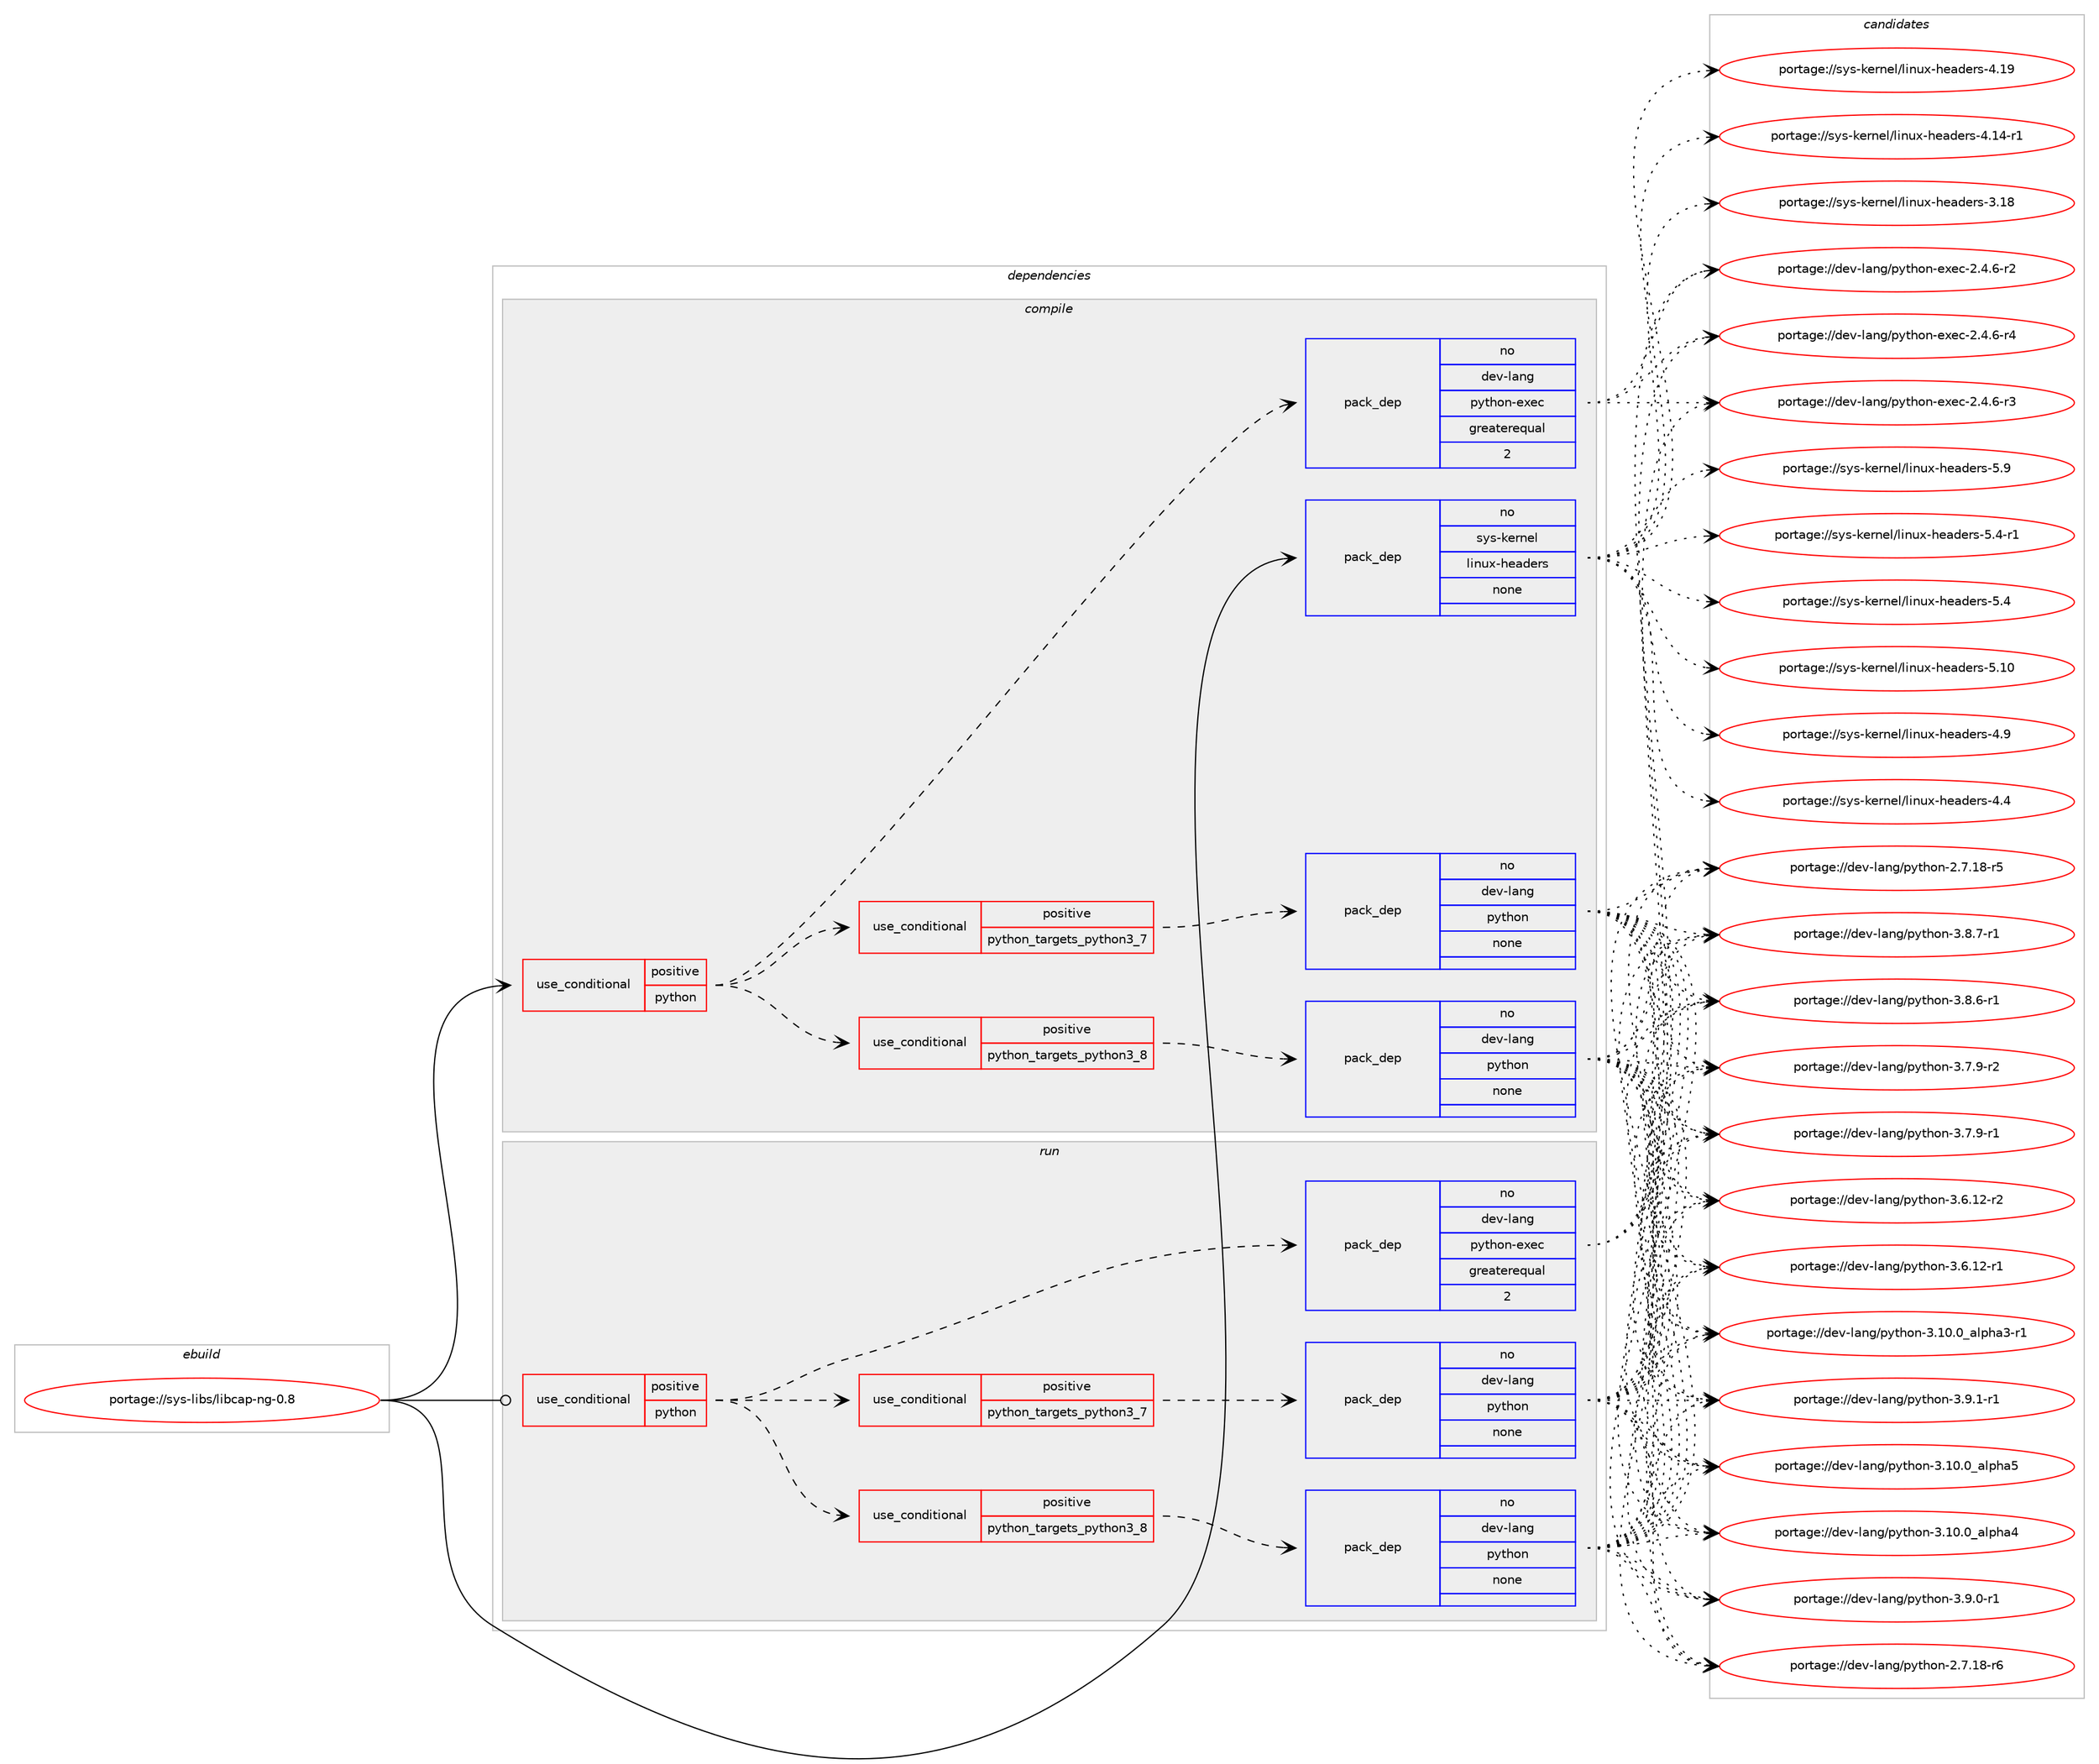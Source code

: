 digraph prolog {

# *************
# Graph options
# *************

newrank=true;
concentrate=true;
compound=true;
graph [rankdir=LR,fontname=Helvetica,fontsize=10,ranksep=1.5];#, ranksep=2.5, nodesep=0.2];
edge  [arrowhead=vee];
node  [fontname=Helvetica,fontsize=10];

# **********
# The ebuild
# **********

subgraph cluster_leftcol {
color=gray;
rank=same;
label=<<i>ebuild</i>>;
id [label="portage://sys-libs/libcap-ng-0.8", color=red, width=4, href="../sys-libs/libcap-ng-0.8.svg"];
}

# ****************
# The dependencies
# ****************

subgraph cluster_midcol {
color=gray;
label=<<i>dependencies</i>>;
subgraph cluster_compile {
fillcolor="#eeeeee";
style=filled;
label=<<i>compile</i>>;
subgraph cond1481 {
dependency6045 [label=<<TABLE BORDER="0" CELLBORDER="1" CELLSPACING="0" CELLPADDING="4"><TR><TD ROWSPAN="3" CELLPADDING="10">use_conditional</TD></TR><TR><TD>positive</TD></TR><TR><TD>python</TD></TR></TABLE>>, shape=none, color=red];
subgraph cond1482 {
dependency6046 [label=<<TABLE BORDER="0" CELLBORDER="1" CELLSPACING="0" CELLPADDING="4"><TR><TD ROWSPAN="3" CELLPADDING="10">use_conditional</TD></TR><TR><TD>positive</TD></TR><TR><TD>python_targets_python3_7</TD></TR></TABLE>>, shape=none, color=red];
subgraph pack4477 {
dependency6047 [label=<<TABLE BORDER="0" CELLBORDER="1" CELLSPACING="0" CELLPADDING="4" WIDTH="220"><TR><TD ROWSPAN="6" CELLPADDING="30">pack_dep</TD></TR><TR><TD WIDTH="110">no</TD></TR><TR><TD>dev-lang</TD></TR><TR><TD>python</TD></TR><TR><TD>none</TD></TR><TR><TD></TD></TR></TABLE>>, shape=none, color=blue];
}
dependency6046:e -> dependency6047:w [weight=20,style="dashed",arrowhead="vee"];
}
dependency6045:e -> dependency6046:w [weight=20,style="dashed",arrowhead="vee"];
subgraph cond1483 {
dependency6048 [label=<<TABLE BORDER="0" CELLBORDER="1" CELLSPACING="0" CELLPADDING="4"><TR><TD ROWSPAN="3" CELLPADDING="10">use_conditional</TD></TR><TR><TD>positive</TD></TR><TR><TD>python_targets_python3_8</TD></TR></TABLE>>, shape=none, color=red];
subgraph pack4478 {
dependency6049 [label=<<TABLE BORDER="0" CELLBORDER="1" CELLSPACING="0" CELLPADDING="4" WIDTH="220"><TR><TD ROWSPAN="6" CELLPADDING="30">pack_dep</TD></TR><TR><TD WIDTH="110">no</TD></TR><TR><TD>dev-lang</TD></TR><TR><TD>python</TD></TR><TR><TD>none</TD></TR><TR><TD></TD></TR></TABLE>>, shape=none, color=blue];
}
dependency6048:e -> dependency6049:w [weight=20,style="dashed",arrowhead="vee"];
}
dependency6045:e -> dependency6048:w [weight=20,style="dashed",arrowhead="vee"];
subgraph pack4479 {
dependency6050 [label=<<TABLE BORDER="0" CELLBORDER="1" CELLSPACING="0" CELLPADDING="4" WIDTH="220"><TR><TD ROWSPAN="6" CELLPADDING="30">pack_dep</TD></TR><TR><TD WIDTH="110">no</TD></TR><TR><TD>dev-lang</TD></TR><TR><TD>python-exec</TD></TR><TR><TD>greaterequal</TD></TR><TR><TD>2</TD></TR></TABLE>>, shape=none, color=blue];
}
dependency6045:e -> dependency6050:w [weight=20,style="dashed",arrowhead="vee"];
}
id:e -> dependency6045:w [weight=20,style="solid",arrowhead="vee"];
subgraph pack4480 {
dependency6051 [label=<<TABLE BORDER="0" CELLBORDER="1" CELLSPACING="0" CELLPADDING="4" WIDTH="220"><TR><TD ROWSPAN="6" CELLPADDING="30">pack_dep</TD></TR><TR><TD WIDTH="110">no</TD></TR><TR><TD>sys-kernel</TD></TR><TR><TD>linux-headers</TD></TR><TR><TD>none</TD></TR><TR><TD></TD></TR></TABLE>>, shape=none, color=blue];
}
id:e -> dependency6051:w [weight=20,style="solid",arrowhead="vee"];
}
subgraph cluster_compileandrun {
fillcolor="#eeeeee";
style=filled;
label=<<i>compile and run</i>>;
}
subgraph cluster_run {
fillcolor="#eeeeee";
style=filled;
label=<<i>run</i>>;
subgraph cond1484 {
dependency6052 [label=<<TABLE BORDER="0" CELLBORDER="1" CELLSPACING="0" CELLPADDING="4"><TR><TD ROWSPAN="3" CELLPADDING="10">use_conditional</TD></TR><TR><TD>positive</TD></TR><TR><TD>python</TD></TR></TABLE>>, shape=none, color=red];
subgraph cond1485 {
dependency6053 [label=<<TABLE BORDER="0" CELLBORDER="1" CELLSPACING="0" CELLPADDING="4"><TR><TD ROWSPAN="3" CELLPADDING="10">use_conditional</TD></TR><TR><TD>positive</TD></TR><TR><TD>python_targets_python3_7</TD></TR></TABLE>>, shape=none, color=red];
subgraph pack4481 {
dependency6054 [label=<<TABLE BORDER="0" CELLBORDER="1" CELLSPACING="0" CELLPADDING="4" WIDTH="220"><TR><TD ROWSPAN="6" CELLPADDING="30">pack_dep</TD></TR><TR><TD WIDTH="110">no</TD></TR><TR><TD>dev-lang</TD></TR><TR><TD>python</TD></TR><TR><TD>none</TD></TR><TR><TD></TD></TR></TABLE>>, shape=none, color=blue];
}
dependency6053:e -> dependency6054:w [weight=20,style="dashed",arrowhead="vee"];
}
dependency6052:e -> dependency6053:w [weight=20,style="dashed",arrowhead="vee"];
subgraph cond1486 {
dependency6055 [label=<<TABLE BORDER="0" CELLBORDER="1" CELLSPACING="0" CELLPADDING="4"><TR><TD ROWSPAN="3" CELLPADDING="10">use_conditional</TD></TR><TR><TD>positive</TD></TR><TR><TD>python_targets_python3_8</TD></TR></TABLE>>, shape=none, color=red];
subgraph pack4482 {
dependency6056 [label=<<TABLE BORDER="0" CELLBORDER="1" CELLSPACING="0" CELLPADDING="4" WIDTH="220"><TR><TD ROWSPAN="6" CELLPADDING="30">pack_dep</TD></TR><TR><TD WIDTH="110">no</TD></TR><TR><TD>dev-lang</TD></TR><TR><TD>python</TD></TR><TR><TD>none</TD></TR><TR><TD></TD></TR></TABLE>>, shape=none, color=blue];
}
dependency6055:e -> dependency6056:w [weight=20,style="dashed",arrowhead="vee"];
}
dependency6052:e -> dependency6055:w [weight=20,style="dashed",arrowhead="vee"];
subgraph pack4483 {
dependency6057 [label=<<TABLE BORDER="0" CELLBORDER="1" CELLSPACING="0" CELLPADDING="4" WIDTH="220"><TR><TD ROWSPAN="6" CELLPADDING="30">pack_dep</TD></TR><TR><TD WIDTH="110">no</TD></TR><TR><TD>dev-lang</TD></TR><TR><TD>python-exec</TD></TR><TR><TD>greaterequal</TD></TR><TR><TD>2</TD></TR></TABLE>>, shape=none, color=blue];
}
dependency6052:e -> dependency6057:w [weight=20,style="dashed",arrowhead="vee"];
}
id:e -> dependency6052:w [weight=20,style="solid",arrowhead="odot"];
}
}

# **************
# The candidates
# **************

subgraph cluster_choices {
rank=same;
color=gray;
label=<<i>candidates</i>>;

subgraph choice4477 {
color=black;
nodesep=1;
choice1001011184510897110103471121211161041111104551465746494511449 [label="portage://dev-lang/python-3.9.1-r1", color=red, width=4,href="../dev-lang/python-3.9.1-r1.svg"];
choice1001011184510897110103471121211161041111104551465746484511449 [label="portage://dev-lang/python-3.9.0-r1", color=red, width=4,href="../dev-lang/python-3.9.0-r1.svg"];
choice1001011184510897110103471121211161041111104551465646554511449 [label="portage://dev-lang/python-3.8.7-r1", color=red, width=4,href="../dev-lang/python-3.8.7-r1.svg"];
choice1001011184510897110103471121211161041111104551465646544511449 [label="portage://dev-lang/python-3.8.6-r1", color=red, width=4,href="../dev-lang/python-3.8.6-r1.svg"];
choice1001011184510897110103471121211161041111104551465546574511450 [label="portage://dev-lang/python-3.7.9-r2", color=red, width=4,href="../dev-lang/python-3.7.9-r2.svg"];
choice1001011184510897110103471121211161041111104551465546574511449 [label="portage://dev-lang/python-3.7.9-r1", color=red, width=4,href="../dev-lang/python-3.7.9-r1.svg"];
choice100101118451089711010347112121116104111110455146544649504511450 [label="portage://dev-lang/python-3.6.12-r2", color=red, width=4,href="../dev-lang/python-3.6.12-r2.svg"];
choice100101118451089711010347112121116104111110455146544649504511449 [label="portage://dev-lang/python-3.6.12-r1", color=red, width=4,href="../dev-lang/python-3.6.12-r1.svg"];
choice1001011184510897110103471121211161041111104551464948464895971081121049753 [label="portage://dev-lang/python-3.10.0_alpha5", color=red, width=4,href="../dev-lang/python-3.10.0_alpha5.svg"];
choice1001011184510897110103471121211161041111104551464948464895971081121049752 [label="portage://dev-lang/python-3.10.0_alpha4", color=red, width=4,href="../dev-lang/python-3.10.0_alpha4.svg"];
choice10010111845108971101034711212111610411111045514649484648959710811210497514511449 [label="portage://dev-lang/python-3.10.0_alpha3-r1", color=red, width=4,href="../dev-lang/python-3.10.0_alpha3-r1.svg"];
choice100101118451089711010347112121116104111110455046554649564511454 [label="portage://dev-lang/python-2.7.18-r6", color=red, width=4,href="../dev-lang/python-2.7.18-r6.svg"];
choice100101118451089711010347112121116104111110455046554649564511453 [label="portage://dev-lang/python-2.7.18-r5", color=red, width=4,href="../dev-lang/python-2.7.18-r5.svg"];
dependency6047:e -> choice1001011184510897110103471121211161041111104551465746494511449:w [style=dotted,weight="100"];
dependency6047:e -> choice1001011184510897110103471121211161041111104551465746484511449:w [style=dotted,weight="100"];
dependency6047:e -> choice1001011184510897110103471121211161041111104551465646554511449:w [style=dotted,weight="100"];
dependency6047:e -> choice1001011184510897110103471121211161041111104551465646544511449:w [style=dotted,weight="100"];
dependency6047:e -> choice1001011184510897110103471121211161041111104551465546574511450:w [style=dotted,weight="100"];
dependency6047:e -> choice1001011184510897110103471121211161041111104551465546574511449:w [style=dotted,weight="100"];
dependency6047:e -> choice100101118451089711010347112121116104111110455146544649504511450:w [style=dotted,weight="100"];
dependency6047:e -> choice100101118451089711010347112121116104111110455146544649504511449:w [style=dotted,weight="100"];
dependency6047:e -> choice1001011184510897110103471121211161041111104551464948464895971081121049753:w [style=dotted,weight="100"];
dependency6047:e -> choice1001011184510897110103471121211161041111104551464948464895971081121049752:w [style=dotted,weight="100"];
dependency6047:e -> choice10010111845108971101034711212111610411111045514649484648959710811210497514511449:w [style=dotted,weight="100"];
dependency6047:e -> choice100101118451089711010347112121116104111110455046554649564511454:w [style=dotted,weight="100"];
dependency6047:e -> choice100101118451089711010347112121116104111110455046554649564511453:w [style=dotted,weight="100"];
}
subgraph choice4478 {
color=black;
nodesep=1;
choice1001011184510897110103471121211161041111104551465746494511449 [label="portage://dev-lang/python-3.9.1-r1", color=red, width=4,href="../dev-lang/python-3.9.1-r1.svg"];
choice1001011184510897110103471121211161041111104551465746484511449 [label="portage://dev-lang/python-3.9.0-r1", color=red, width=4,href="../dev-lang/python-3.9.0-r1.svg"];
choice1001011184510897110103471121211161041111104551465646554511449 [label="portage://dev-lang/python-3.8.7-r1", color=red, width=4,href="../dev-lang/python-3.8.7-r1.svg"];
choice1001011184510897110103471121211161041111104551465646544511449 [label="portage://dev-lang/python-3.8.6-r1", color=red, width=4,href="../dev-lang/python-3.8.6-r1.svg"];
choice1001011184510897110103471121211161041111104551465546574511450 [label="portage://dev-lang/python-3.7.9-r2", color=red, width=4,href="../dev-lang/python-3.7.9-r2.svg"];
choice1001011184510897110103471121211161041111104551465546574511449 [label="portage://dev-lang/python-3.7.9-r1", color=red, width=4,href="../dev-lang/python-3.7.9-r1.svg"];
choice100101118451089711010347112121116104111110455146544649504511450 [label="portage://dev-lang/python-3.6.12-r2", color=red, width=4,href="../dev-lang/python-3.6.12-r2.svg"];
choice100101118451089711010347112121116104111110455146544649504511449 [label="portage://dev-lang/python-3.6.12-r1", color=red, width=4,href="../dev-lang/python-3.6.12-r1.svg"];
choice1001011184510897110103471121211161041111104551464948464895971081121049753 [label="portage://dev-lang/python-3.10.0_alpha5", color=red, width=4,href="../dev-lang/python-3.10.0_alpha5.svg"];
choice1001011184510897110103471121211161041111104551464948464895971081121049752 [label="portage://dev-lang/python-3.10.0_alpha4", color=red, width=4,href="../dev-lang/python-3.10.0_alpha4.svg"];
choice10010111845108971101034711212111610411111045514649484648959710811210497514511449 [label="portage://dev-lang/python-3.10.0_alpha3-r1", color=red, width=4,href="../dev-lang/python-3.10.0_alpha3-r1.svg"];
choice100101118451089711010347112121116104111110455046554649564511454 [label="portage://dev-lang/python-2.7.18-r6", color=red, width=4,href="../dev-lang/python-2.7.18-r6.svg"];
choice100101118451089711010347112121116104111110455046554649564511453 [label="portage://dev-lang/python-2.7.18-r5", color=red, width=4,href="../dev-lang/python-2.7.18-r5.svg"];
dependency6049:e -> choice1001011184510897110103471121211161041111104551465746494511449:w [style=dotted,weight="100"];
dependency6049:e -> choice1001011184510897110103471121211161041111104551465746484511449:w [style=dotted,weight="100"];
dependency6049:e -> choice1001011184510897110103471121211161041111104551465646554511449:w [style=dotted,weight="100"];
dependency6049:e -> choice1001011184510897110103471121211161041111104551465646544511449:w [style=dotted,weight="100"];
dependency6049:e -> choice1001011184510897110103471121211161041111104551465546574511450:w [style=dotted,weight="100"];
dependency6049:e -> choice1001011184510897110103471121211161041111104551465546574511449:w [style=dotted,weight="100"];
dependency6049:e -> choice100101118451089711010347112121116104111110455146544649504511450:w [style=dotted,weight="100"];
dependency6049:e -> choice100101118451089711010347112121116104111110455146544649504511449:w [style=dotted,weight="100"];
dependency6049:e -> choice1001011184510897110103471121211161041111104551464948464895971081121049753:w [style=dotted,weight="100"];
dependency6049:e -> choice1001011184510897110103471121211161041111104551464948464895971081121049752:w [style=dotted,weight="100"];
dependency6049:e -> choice10010111845108971101034711212111610411111045514649484648959710811210497514511449:w [style=dotted,weight="100"];
dependency6049:e -> choice100101118451089711010347112121116104111110455046554649564511454:w [style=dotted,weight="100"];
dependency6049:e -> choice100101118451089711010347112121116104111110455046554649564511453:w [style=dotted,weight="100"];
}
subgraph choice4479 {
color=black;
nodesep=1;
choice10010111845108971101034711212111610411111045101120101994550465246544511452 [label="portage://dev-lang/python-exec-2.4.6-r4", color=red, width=4,href="../dev-lang/python-exec-2.4.6-r4.svg"];
choice10010111845108971101034711212111610411111045101120101994550465246544511451 [label="portage://dev-lang/python-exec-2.4.6-r3", color=red, width=4,href="../dev-lang/python-exec-2.4.6-r3.svg"];
choice10010111845108971101034711212111610411111045101120101994550465246544511450 [label="portage://dev-lang/python-exec-2.4.6-r2", color=red, width=4,href="../dev-lang/python-exec-2.4.6-r2.svg"];
dependency6050:e -> choice10010111845108971101034711212111610411111045101120101994550465246544511452:w [style=dotted,weight="100"];
dependency6050:e -> choice10010111845108971101034711212111610411111045101120101994550465246544511451:w [style=dotted,weight="100"];
dependency6050:e -> choice10010111845108971101034711212111610411111045101120101994550465246544511450:w [style=dotted,weight="100"];
}
subgraph choice4480 {
color=black;
nodesep=1;
choice1151211154510710111411010110847108105110117120451041019710010111411545534657 [label="portage://sys-kernel/linux-headers-5.9", color=red, width=4,href="../sys-kernel/linux-headers-5.9.svg"];
choice11512111545107101114110101108471081051101171204510410197100101114115455346524511449 [label="portage://sys-kernel/linux-headers-5.4-r1", color=red, width=4,href="../sys-kernel/linux-headers-5.4-r1.svg"];
choice1151211154510710111411010110847108105110117120451041019710010111411545534652 [label="portage://sys-kernel/linux-headers-5.4", color=red, width=4,href="../sys-kernel/linux-headers-5.4.svg"];
choice115121115451071011141101011084710810511011712045104101971001011141154553464948 [label="portage://sys-kernel/linux-headers-5.10", color=red, width=4,href="../sys-kernel/linux-headers-5.10.svg"];
choice1151211154510710111411010110847108105110117120451041019710010111411545524657 [label="portage://sys-kernel/linux-headers-4.9", color=red, width=4,href="../sys-kernel/linux-headers-4.9.svg"];
choice1151211154510710111411010110847108105110117120451041019710010111411545524652 [label="portage://sys-kernel/linux-headers-4.4", color=red, width=4,href="../sys-kernel/linux-headers-4.4.svg"];
choice115121115451071011141101011084710810511011712045104101971001011141154552464957 [label="portage://sys-kernel/linux-headers-4.19", color=red, width=4,href="../sys-kernel/linux-headers-4.19.svg"];
choice1151211154510710111411010110847108105110117120451041019710010111411545524649524511449 [label="portage://sys-kernel/linux-headers-4.14-r1", color=red, width=4,href="../sys-kernel/linux-headers-4.14-r1.svg"];
choice115121115451071011141101011084710810511011712045104101971001011141154551464956 [label="portage://sys-kernel/linux-headers-3.18", color=red, width=4,href="../sys-kernel/linux-headers-3.18.svg"];
dependency6051:e -> choice1151211154510710111411010110847108105110117120451041019710010111411545534657:w [style=dotted,weight="100"];
dependency6051:e -> choice11512111545107101114110101108471081051101171204510410197100101114115455346524511449:w [style=dotted,weight="100"];
dependency6051:e -> choice1151211154510710111411010110847108105110117120451041019710010111411545534652:w [style=dotted,weight="100"];
dependency6051:e -> choice115121115451071011141101011084710810511011712045104101971001011141154553464948:w [style=dotted,weight="100"];
dependency6051:e -> choice1151211154510710111411010110847108105110117120451041019710010111411545524657:w [style=dotted,weight="100"];
dependency6051:e -> choice1151211154510710111411010110847108105110117120451041019710010111411545524652:w [style=dotted,weight="100"];
dependency6051:e -> choice115121115451071011141101011084710810511011712045104101971001011141154552464957:w [style=dotted,weight="100"];
dependency6051:e -> choice1151211154510710111411010110847108105110117120451041019710010111411545524649524511449:w [style=dotted,weight="100"];
dependency6051:e -> choice115121115451071011141101011084710810511011712045104101971001011141154551464956:w [style=dotted,weight="100"];
}
subgraph choice4481 {
color=black;
nodesep=1;
choice1001011184510897110103471121211161041111104551465746494511449 [label="portage://dev-lang/python-3.9.1-r1", color=red, width=4,href="../dev-lang/python-3.9.1-r1.svg"];
choice1001011184510897110103471121211161041111104551465746484511449 [label="portage://dev-lang/python-3.9.0-r1", color=red, width=4,href="../dev-lang/python-3.9.0-r1.svg"];
choice1001011184510897110103471121211161041111104551465646554511449 [label="portage://dev-lang/python-3.8.7-r1", color=red, width=4,href="../dev-lang/python-3.8.7-r1.svg"];
choice1001011184510897110103471121211161041111104551465646544511449 [label="portage://dev-lang/python-3.8.6-r1", color=red, width=4,href="../dev-lang/python-3.8.6-r1.svg"];
choice1001011184510897110103471121211161041111104551465546574511450 [label="portage://dev-lang/python-3.7.9-r2", color=red, width=4,href="../dev-lang/python-3.7.9-r2.svg"];
choice1001011184510897110103471121211161041111104551465546574511449 [label="portage://dev-lang/python-3.7.9-r1", color=red, width=4,href="../dev-lang/python-3.7.9-r1.svg"];
choice100101118451089711010347112121116104111110455146544649504511450 [label="portage://dev-lang/python-3.6.12-r2", color=red, width=4,href="../dev-lang/python-3.6.12-r2.svg"];
choice100101118451089711010347112121116104111110455146544649504511449 [label="portage://dev-lang/python-3.6.12-r1", color=red, width=4,href="../dev-lang/python-3.6.12-r1.svg"];
choice1001011184510897110103471121211161041111104551464948464895971081121049753 [label="portage://dev-lang/python-3.10.0_alpha5", color=red, width=4,href="../dev-lang/python-3.10.0_alpha5.svg"];
choice1001011184510897110103471121211161041111104551464948464895971081121049752 [label="portage://dev-lang/python-3.10.0_alpha4", color=red, width=4,href="../dev-lang/python-3.10.0_alpha4.svg"];
choice10010111845108971101034711212111610411111045514649484648959710811210497514511449 [label="portage://dev-lang/python-3.10.0_alpha3-r1", color=red, width=4,href="../dev-lang/python-3.10.0_alpha3-r1.svg"];
choice100101118451089711010347112121116104111110455046554649564511454 [label="portage://dev-lang/python-2.7.18-r6", color=red, width=4,href="../dev-lang/python-2.7.18-r6.svg"];
choice100101118451089711010347112121116104111110455046554649564511453 [label="portage://dev-lang/python-2.7.18-r5", color=red, width=4,href="../dev-lang/python-2.7.18-r5.svg"];
dependency6054:e -> choice1001011184510897110103471121211161041111104551465746494511449:w [style=dotted,weight="100"];
dependency6054:e -> choice1001011184510897110103471121211161041111104551465746484511449:w [style=dotted,weight="100"];
dependency6054:e -> choice1001011184510897110103471121211161041111104551465646554511449:w [style=dotted,weight="100"];
dependency6054:e -> choice1001011184510897110103471121211161041111104551465646544511449:w [style=dotted,weight="100"];
dependency6054:e -> choice1001011184510897110103471121211161041111104551465546574511450:w [style=dotted,weight="100"];
dependency6054:e -> choice1001011184510897110103471121211161041111104551465546574511449:w [style=dotted,weight="100"];
dependency6054:e -> choice100101118451089711010347112121116104111110455146544649504511450:w [style=dotted,weight="100"];
dependency6054:e -> choice100101118451089711010347112121116104111110455146544649504511449:w [style=dotted,weight="100"];
dependency6054:e -> choice1001011184510897110103471121211161041111104551464948464895971081121049753:w [style=dotted,weight="100"];
dependency6054:e -> choice1001011184510897110103471121211161041111104551464948464895971081121049752:w [style=dotted,weight="100"];
dependency6054:e -> choice10010111845108971101034711212111610411111045514649484648959710811210497514511449:w [style=dotted,weight="100"];
dependency6054:e -> choice100101118451089711010347112121116104111110455046554649564511454:w [style=dotted,weight="100"];
dependency6054:e -> choice100101118451089711010347112121116104111110455046554649564511453:w [style=dotted,weight="100"];
}
subgraph choice4482 {
color=black;
nodesep=1;
choice1001011184510897110103471121211161041111104551465746494511449 [label="portage://dev-lang/python-3.9.1-r1", color=red, width=4,href="../dev-lang/python-3.9.1-r1.svg"];
choice1001011184510897110103471121211161041111104551465746484511449 [label="portage://dev-lang/python-3.9.0-r1", color=red, width=4,href="../dev-lang/python-3.9.0-r1.svg"];
choice1001011184510897110103471121211161041111104551465646554511449 [label="portage://dev-lang/python-3.8.7-r1", color=red, width=4,href="../dev-lang/python-3.8.7-r1.svg"];
choice1001011184510897110103471121211161041111104551465646544511449 [label="portage://dev-lang/python-3.8.6-r1", color=red, width=4,href="../dev-lang/python-3.8.6-r1.svg"];
choice1001011184510897110103471121211161041111104551465546574511450 [label="portage://dev-lang/python-3.7.9-r2", color=red, width=4,href="../dev-lang/python-3.7.9-r2.svg"];
choice1001011184510897110103471121211161041111104551465546574511449 [label="portage://dev-lang/python-3.7.9-r1", color=red, width=4,href="../dev-lang/python-3.7.9-r1.svg"];
choice100101118451089711010347112121116104111110455146544649504511450 [label="portage://dev-lang/python-3.6.12-r2", color=red, width=4,href="../dev-lang/python-3.6.12-r2.svg"];
choice100101118451089711010347112121116104111110455146544649504511449 [label="portage://dev-lang/python-3.6.12-r1", color=red, width=4,href="../dev-lang/python-3.6.12-r1.svg"];
choice1001011184510897110103471121211161041111104551464948464895971081121049753 [label="portage://dev-lang/python-3.10.0_alpha5", color=red, width=4,href="../dev-lang/python-3.10.0_alpha5.svg"];
choice1001011184510897110103471121211161041111104551464948464895971081121049752 [label="portage://dev-lang/python-3.10.0_alpha4", color=red, width=4,href="../dev-lang/python-3.10.0_alpha4.svg"];
choice10010111845108971101034711212111610411111045514649484648959710811210497514511449 [label="portage://dev-lang/python-3.10.0_alpha3-r1", color=red, width=4,href="../dev-lang/python-3.10.0_alpha3-r1.svg"];
choice100101118451089711010347112121116104111110455046554649564511454 [label="portage://dev-lang/python-2.7.18-r6", color=red, width=4,href="../dev-lang/python-2.7.18-r6.svg"];
choice100101118451089711010347112121116104111110455046554649564511453 [label="portage://dev-lang/python-2.7.18-r5", color=red, width=4,href="../dev-lang/python-2.7.18-r5.svg"];
dependency6056:e -> choice1001011184510897110103471121211161041111104551465746494511449:w [style=dotted,weight="100"];
dependency6056:e -> choice1001011184510897110103471121211161041111104551465746484511449:w [style=dotted,weight="100"];
dependency6056:e -> choice1001011184510897110103471121211161041111104551465646554511449:w [style=dotted,weight="100"];
dependency6056:e -> choice1001011184510897110103471121211161041111104551465646544511449:w [style=dotted,weight="100"];
dependency6056:e -> choice1001011184510897110103471121211161041111104551465546574511450:w [style=dotted,weight="100"];
dependency6056:e -> choice1001011184510897110103471121211161041111104551465546574511449:w [style=dotted,weight="100"];
dependency6056:e -> choice100101118451089711010347112121116104111110455146544649504511450:w [style=dotted,weight="100"];
dependency6056:e -> choice100101118451089711010347112121116104111110455146544649504511449:w [style=dotted,weight="100"];
dependency6056:e -> choice1001011184510897110103471121211161041111104551464948464895971081121049753:w [style=dotted,weight="100"];
dependency6056:e -> choice1001011184510897110103471121211161041111104551464948464895971081121049752:w [style=dotted,weight="100"];
dependency6056:e -> choice10010111845108971101034711212111610411111045514649484648959710811210497514511449:w [style=dotted,weight="100"];
dependency6056:e -> choice100101118451089711010347112121116104111110455046554649564511454:w [style=dotted,weight="100"];
dependency6056:e -> choice100101118451089711010347112121116104111110455046554649564511453:w [style=dotted,weight="100"];
}
subgraph choice4483 {
color=black;
nodesep=1;
choice10010111845108971101034711212111610411111045101120101994550465246544511452 [label="portage://dev-lang/python-exec-2.4.6-r4", color=red, width=4,href="../dev-lang/python-exec-2.4.6-r4.svg"];
choice10010111845108971101034711212111610411111045101120101994550465246544511451 [label="portage://dev-lang/python-exec-2.4.6-r3", color=red, width=4,href="../dev-lang/python-exec-2.4.6-r3.svg"];
choice10010111845108971101034711212111610411111045101120101994550465246544511450 [label="portage://dev-lang/python-exec-2.4.6-r2", color=red, width=4,href="../dev-lang/python-exec-2.4.6-r2.svg"];
dependency6057:e -> choice10010111845108971101034711212111610411111045101120101994550465246544511452:w [style=dotted,weight="100"];
dependency6057:e -> choice10010111845108971101034711212111610411111045101120101994550465246544511451:w [style=dotted,weight="100"];
dependency6057:e -> choice10010111845108971101034711212111610411111045101120101994550465246544511450:w [style=dotted,weight="100"];
}
}

}
